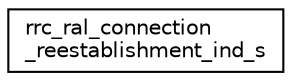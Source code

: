 digraph "Graphical Class Hierarchy"
{
 // LATEX_PDF_SIZE
  edge [fontname="Helvetica",fontsize="10",labelfontname="Helvetica",labelfontsize="10"];
  node [fontname="Helvetica",fontsize="10",shape=record];
  rankdir="LR";
  Node0 [label="rrc_ral_connection\l_reestablishment_ind_s",height=0.2,width=0.4,color="black", fillcolor="white", style="filled",URL="$structrrc__ral__connection__reestablishment__ind__s.html",tooltip=" "];
}
